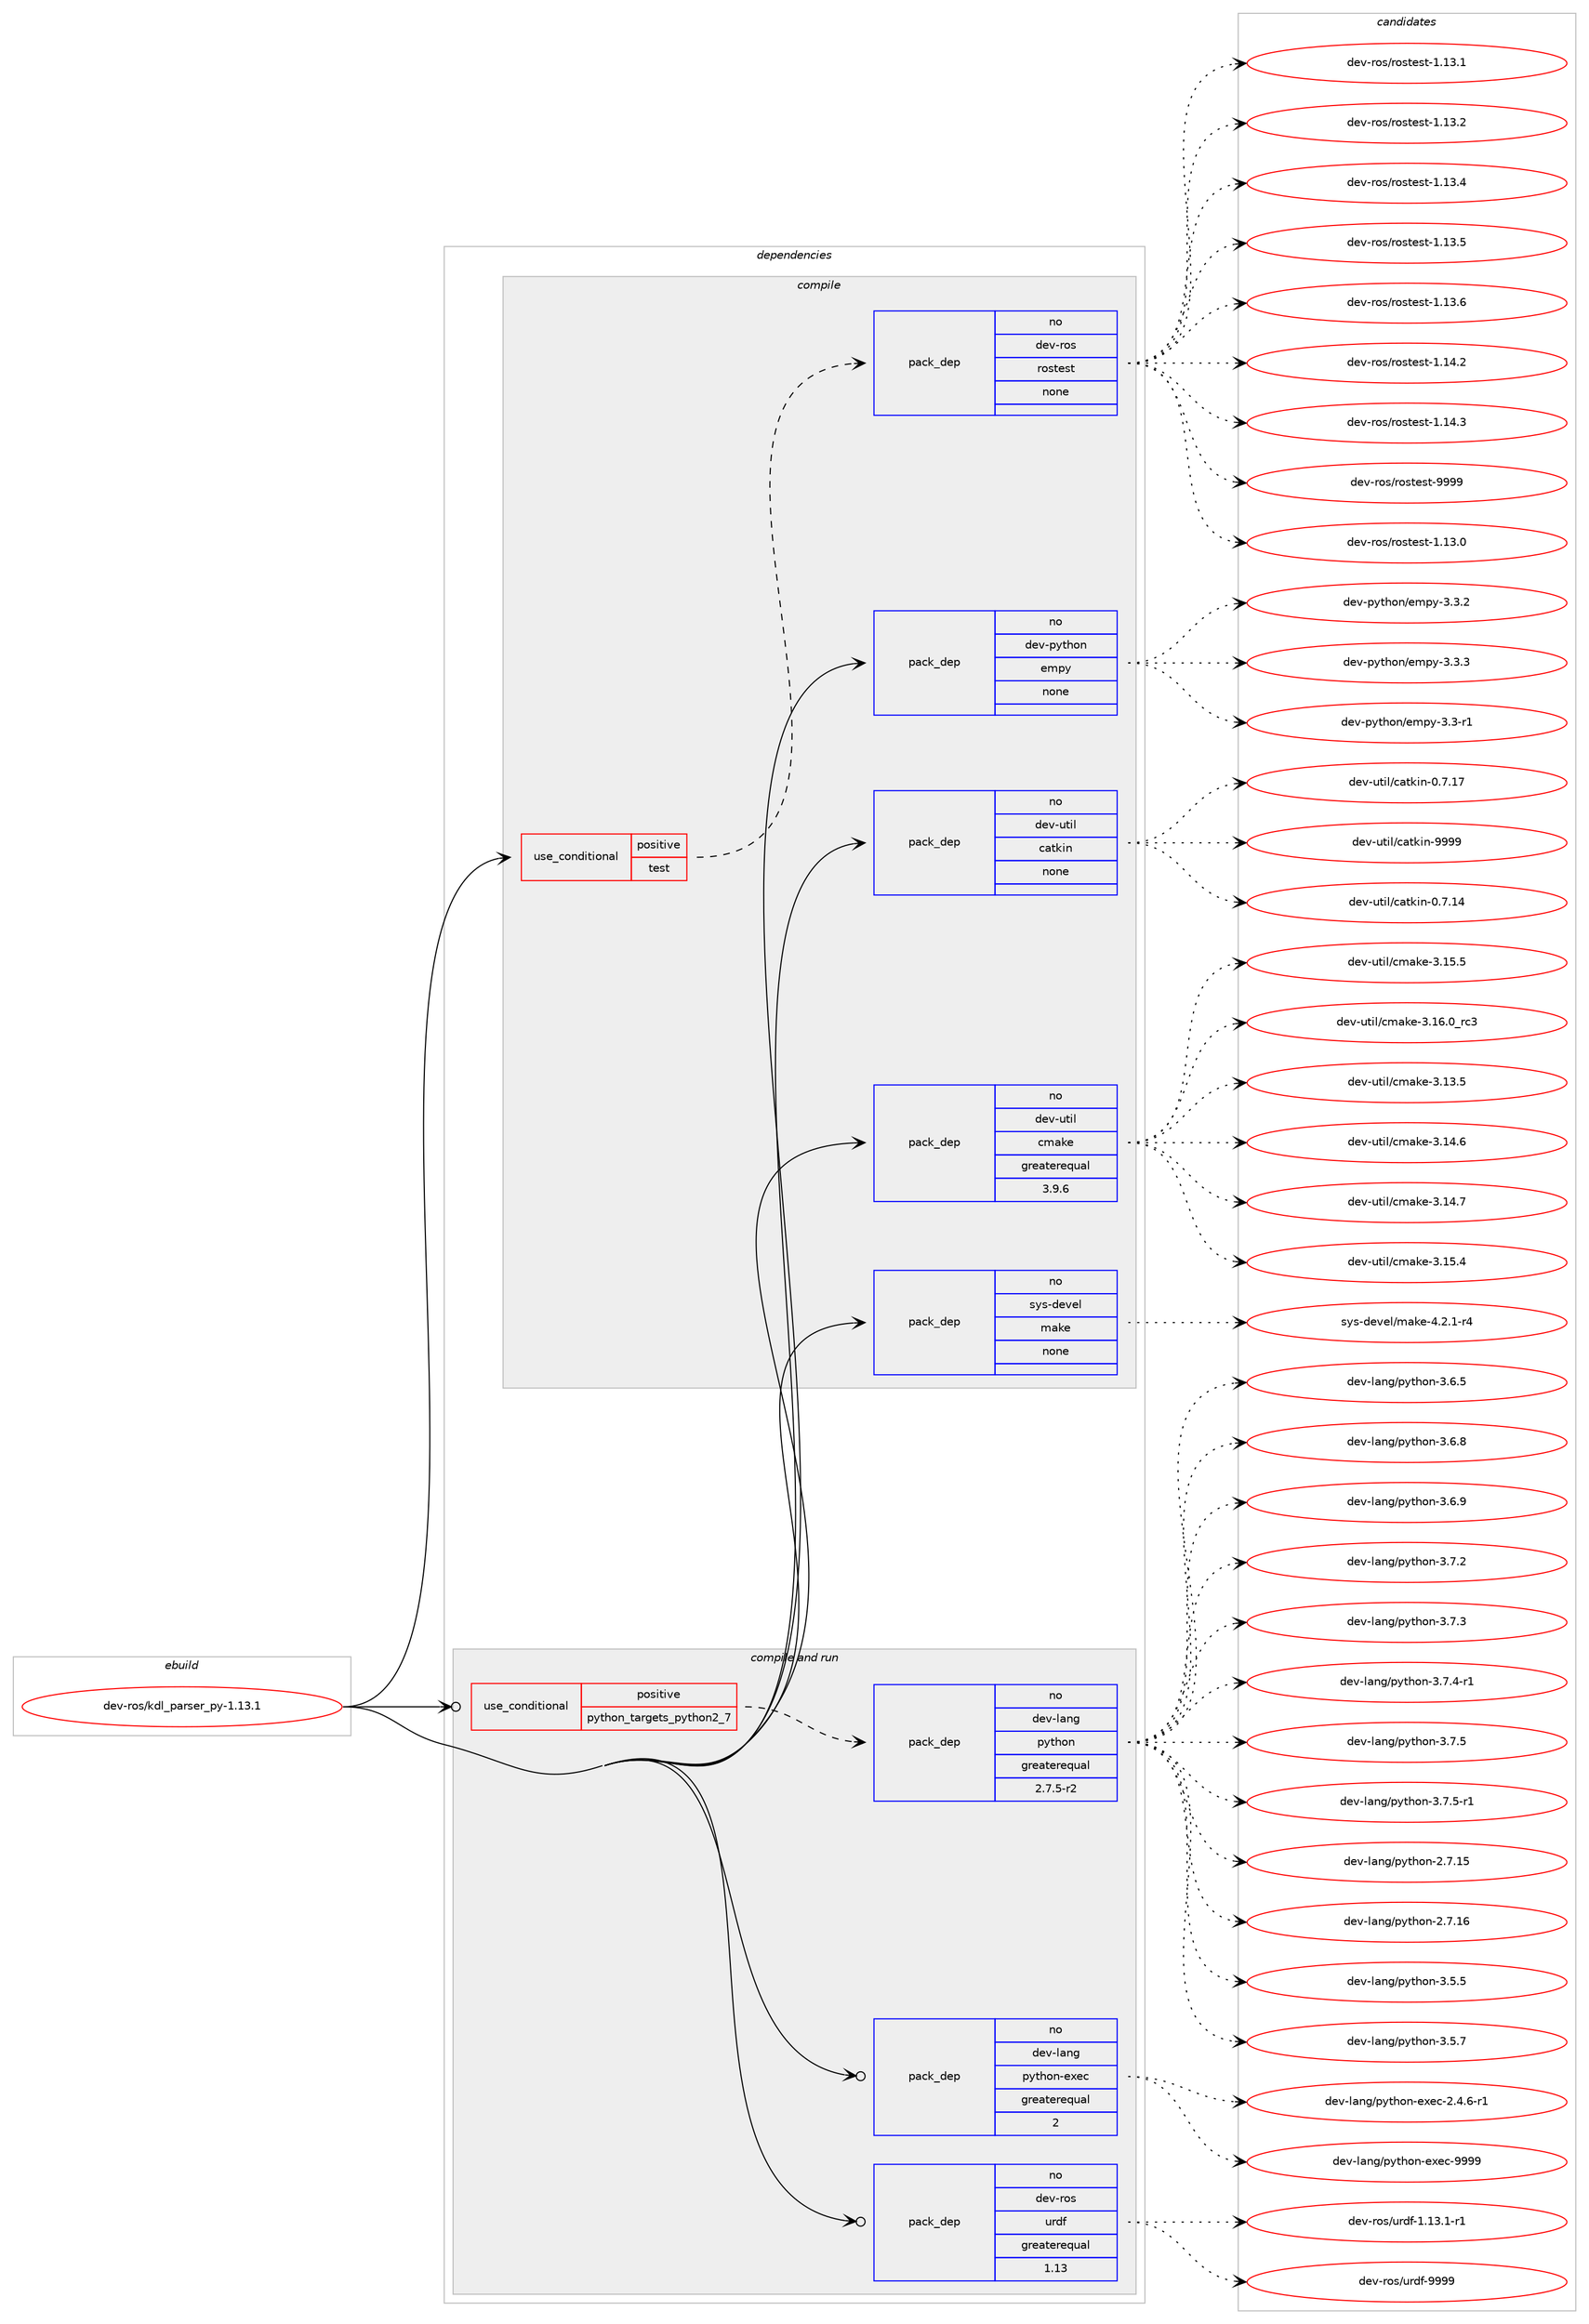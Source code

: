 digraph prolog {

# *************
# Graph options
# *************

newrank=true;
concentrate=true;
compound=true;
graph [rankdir=LR,fontname=Helvetica,fontsize=10,ranksep=1.5];#, ranksep=2.5, nodesep=0.2];
edge  [arrowhead=vee];
node  [fontname=Helvetica,fontsize=10];

# **********
# The ebuild
# **********

subgraph cluster_leftcol {
color=gray;
rank=same;
label=<<i>ebuild</i>>;
id [label="dev-ros/kdl_parser_py-1.13.1", color=red, width=4, href="../dev-ros/kdl_parser_py-1.13.1.svg"];
}

# ****************
# The dependencies
# ****************

subgraph cluster_midcol {
color=gray;
label=<<i>dependencies</i>>;
subgraph cluster_compile {
fillcolor="#eeeeee";
style=filled;
label=<<i>compile</i>>;
subgraph cond153654 {
dependency655151 [label=<<TABLE BORDER="0" CELLBORDER="1" CELLSPACING="0" CELLPADDING="4"><TR><TD ROWSPAN="3" CELLPADDING="10">use_conditional</TD></TR><TR><TD>positive</TD></TR><TR><TD>test</TD></TR></TABLE>>, shape=none, color=red];
subgraph pack489591 {
dependency655152 [label=<<TABLE BORDER="0" CELLBORDER="1" CELLSPACING="0" CELLPADDING="4" WIDTH="220"><TR><TD ROWSPAN="6" CELLPADDING="30">pack_dep</TD></TR><TR><TD WIDTH="110">no</TD></TR><TR><TD>dev-ros</TD></TR><TR><TD>rostest</TD></TR><TR><TD>none</TD></TR><TR><TD></TD></TR></TABLE>>, shape=none, color=blue];
}
dependency655151:e -> dependency655152:w [weight=20,style="dashed",arrowhead="vee"];
}
id:e -> dependency655151:w [weight=20,style="solid",arrowhead="vee"];
subgraph pack489592 {
dependency655153 [label=<<TABLE BORDER="0" CELLBORDER="1" CELLSPACING="0" CELLPADDING="4" WIDTH="220"><TR><TD ROWSPAN="6" CELLPADDING="30">pack_dep</TD></TR><TR><TD WIDTH="110">no</TD></TR><TR><TD>dev-python</TD></TR><TR><TD>empy</TD></TR><TR><TD>none</TD></TR><TR><TD></TD></TR></TABLE>>, shape=none, color=blue];
}
id:e -> dependency655153:w [weight=20,style="solid",arrowhead="vee"];
subgraph pack489593 {
dependency655154 [label=<<TABLE BORDER="0" CELLBORDER="1" CELLSPACING="0" CELLPADDING="4" WIDTH="220"><TR><TD ROWSPAN="6" CELLPADDING="30">pack_dep</TD></TR><TR><TD WIDTH="110">no</TD></TR><TR><TD>dev-util</TD></TR><TR><TD>catkin</TD></TR><TR><TD>none</TD></TR><TR><TD></TD></TR></TABLE>>, shape=none, color=blue];
}
id:e -> dependency655154:w [weight=20,style="solid",arrowhead="vee"];
subgraph pack489594 {
dependency655155 [label=<<TABLE BORDER="0" CELLBORDER="1" CELLSPACING="0" CELLPADDING="4" WIDTH="220"><TR><TD ROWSPAN="6" CELLPADDING="30">pack_dep</TD></TR><TR><TD WIDTH="110">no</TD></TR><TR><TD>dev-util</TD></TR><TR><TD>cmake</TD></TR><TR><TD>greaterequal</TD></TR><TR><TD>3.9.6</TD></TR></TABLE>>, shape=none, color=blue];
}
id:e -> dependency655155:w [weight=20,style="solid",arrowhead="vee"];
subgraph pack489595 {
dependency655156 [label=<<TABLE BORDER="0" CELLBORDER="1" CELLSPACING="0" CELLPADDING="4" WIDTH="220"><TR><TD ROWSPAN="6" CELLPADDING="30">pack_dep</TD></TR><TR><TD WIDTH="110">no</TD></TR><TR><TD>sys-devel</TD></TR><TR><TD>make</TD></TR><TR><TD>none</TD></TR><TR><TD></TD></TR></TABLE>>, shape=none, color=blue];
}
id:e -> dependency655156:w [weight=20,style="solid",arrowhead="vee"];
}
subgraph cluster_compileandrun {
fillcolor="#eeeeee";
style=filled;
label=<<i>compile and run</i>>;
subgraph cond153655 {
dependency655157 [label=<<TABLE BORDER="0" CELLBORDER="1" CELLSPACING="0" CELLPADDING="4"><TR><TD ROWSPAN="3" CELLPADDING="10">use_conditional</TD></TR><TR><TD>positive</TD></TR><TR><TD>python_targets_python2_7</TD></TR></TABLE>>, shape=none, color=red];
subgraph pack489596 {
dependency655158 [label=<<TABLE BORDER="0" CELLBORDER="1" CELLSPACING="0" CELLPADDING="4" WIDTH="220"><TR><TD ROWSPAN="6" CELLPADDING="30">pack_dep</TD></TR><TR><TD WIDTH="110">no</TD></TR><TR><TD>dev-lang</TD></TR><TR><TD>python</TD></TR><TR><TD>greaterequal</TD></TR><TR><TD>2.7.5-r2</TD></TR></TABLE>>, shape=none, color=blue];
}
dependency655157:e -> dependency655158:w [weight=20,style="dashed",arrowhead="vee"];
}
id:e -> dependency655157:w [weight=20,style="solid",arrowhead="odotvee"];
subgraph pack489597 {
dependency655159 [label=<<TABLE BORDER="0" CELLBORDER="1" CELLSPACING="0" CELLPADDING="4" WIDTH="220"><TR><TD ROWSPAN="6" CELLPADDING="30">pack_dep</TD></TR><TR><TD WIDTH="110">no</TD></TR><TR><TD>dev-lang</TD></TR><TR><TD>python-exec</TD></TR><TR><TD>greaterequal</TD></TR><TR><TD>2</TD></TR></TABLE>>, shape=none, color=blue];
}
id:e -> dependency655159:w [weight=20,style="solid",arrowhead="odotvee"];
subgraph pack489598 {
dependency655160 [label=<<TABLE BORDER="0" CELLBORDER="1" CELLSPACING="0" CELLPADDING="4" WIDTH="220"><TR><TD ROWSPAN="6" CELLPADDING="30">pack_dep</TD></TR><TR><TD WIDTH="110">no</TD></TR><TR><TD>dev-ros</TD></TR><TR><TD>urdf</TD></TR><TR><TD>greaterequal</TD></TR><TR><TD>1.13</TD></TR></TABLE>>, shape=none, color=blue];
}
id:e -> dependency655160:w [weight=20,style="solid",arrowhead="odotvee"];
}
subgraph cluster_run {
fillcolor="#eeeeee";
style=filled;
label=<<i>run</i>>;
}
}

# **************
# The candidates
# **************

subgraph cluster_choices {
rank=same;
color=gray;
label=<<i>candidates</i>>;

subgraph choice489591 {
color=black;
nodesep=1;
choice100101118451141111154711411111511610111511645494649514648 [label="dev-ros/rostest-1.13.0", color=red, width=4,href="../dev-ros/rostest-1.13.0.svg"];
choice100101118451141111154711411111511610111511645494649514649 [label="dev-ros/rostest-1.13.1", color=red, width=4,href="../dev-ros/rostest-1.13.1.svg"];
choice100101118451141111154711411111511610111511645494649514650 [label="dev-ros/rostest-1.13.2", color=red, width=4,href="../dev-ros/rostest-1.13.2.svg"];
choice100101118451141111154711411111511610111511645494649514652 [label="dev-ros/rostest-1.13.4", color=red, width=4,href="../dev-ros/rostest-1.13.4.svg"];
choice100101118451141111154711411111511610111511645494649514653 [label="dev-ros/rostest-1.13.5", color=red, width=4,href="../dev-ros/rostest-1.13.5.svg"];
choice100101118451141111154711411111511610111511645494649514654 [label="dev-ros/rostest-1.13.6", color=red, width=4,href="../dev-ros/rostest-1.13.6.svg"];
choice100101118451141111154711411111511610111511645494649524650 [label="dev-ros/rostest-1.14.2", color=red, width=4,href="../dev-ros/rostest-1.14.2.svg"];
choice100101118451141111154711411111511610111511645494649524651 [label="dev-ros/rostest-1.14.3", color=red, width=4,href="../dev-ros/rostest-1.14.3.svg"];
choice10010111845114111115471141111151161011151164557575757 [label="dev-ros/rostest-9999", color=red, width=4,href="../dev-ros/rostest-9999.svg"];
dependency655152:e -> choice100101118451141111154711411111511610111511645494649514648:w [style=dotted,weight="100"];
dependency655152:e -> choice100101118451141111154711411111511610111511645494649514649:w [style=dotted,weight="100"];
dependency655152:e -> choice100101118451141111154711411111511610111511645494649514650:w [style=dotted,weight="100"];
dependency655152:e -> choice100101118451141111154711411111511610111511645494649514652:w [style=dotted,weight="100"];
dependency655152:e -> choice100101118451141111154711411111511610111511645494649514653:w [style=dotted,weight="100"];
dependency655152:e -> choice100101118451141111154711411111511610111511645494649514654:w [style=dotted,weight="100"];
dependency655152:e -> choice100101118451141111154711411111511610111511645494649524650:w [style=dotted,weight="100"];
dependency655152:e -> choice100101118451141111154711411111511610111511645494649524651:w [style=dotted,weight="100"];
dependency655152:e -> choice10010111845114111115471141111151161011151164557575757:w [style=dotted,weight="100"];
}
subgraph choice489592 {
color=black;
nodesep=1;
choice1001011184511212111610411111047101109112121455146514511449 [label="dev-python/empy-3.3-r1", color=red, width=4,href="../dev-python/empy-3.3-r1.svg"];
choice1001011184511212111610411111047101109112121455146514650 [label="dev-python/empy-3.3.2", color=red, width=4,href="../dev-python/empy-3.3.2.svg"];
choice1001011184511212111610411111047101109112121455146514651 [label="dev-python/empy-3.3.3", color=red, width=4,href="../dev-python/empy-3.3.3.svg"];
dependency655153:e -> choice1001011184511212111610411111047101109112121455146514511449:w [style=dotted,weight="100"];
dependency655153:e -> choice1001011184511212111610411111047101109112121455146514650:w [style=dotted,weight="100"];
dependency655153:e -> choice1001011184511212111610411111047101109112121455146514651:w [style=dotted,weight="100"];
}
subgraph choice489593 {
color=black;
nodesep=1;
choice1001011184511711610510847999711610710511045484655464952 [label="dev-util/catkin-0.7.14", color=red, width=4,href="../dev-util/catkin-0.7.14.svg"];
choice1001011184511711610510847999711610710511045484655464955 [label="dev-util/catkin-0.7.17", color=red, width=4,href="../dev-util/catkin-0.7.17.svg"];
choice100101118451171161051084799971161071051104557575757 [label="dev-util/catkin-9999", color=red, width=4,href="../dev-util/catkin-9999.svg"];
dependency655154:e -> choice1001011184511711610510847999711610710511045484655464952:w [style=dotted,weight="100"];
dependency655154:e -> choice1001011184511711610510847999711610710511045484655464955:w [style=dotted,weight="100"];
dependency655154:e -> choice100101118451171161051084799971161071051104557575757:w [style=dotted,weight="100"];
}
subgraph choice489594 {
color=black;
nodesep=1;
choice1001011184511711610510847991099710710145514649514653 [label="dev-util/cmake-3.13.5", color=red, width=4,href="../dev-util/cmake-3.13.5.svg"];
choice1001011184511711610510847991099710710145514649524654 [label="dev-util/cmake-3.14.6", color=red, width=4,href="../dev-util/cmake-3.14.6.svg"];
choice1001011184511711610510847991099710710145514649524655 [label="dev-util/cmake-3.14.7", color=red, width=4,href="../dev-util/cmake-3.14.7.svg"];
choice1001011184511711610510847991099710710145514649534652 [label="dev-util/cmake-3.15.4", color=red, width=4,href="../dev-util/cmake-3.15.4.svg"];
choice1001011184511711610510847991099710710145514649534653 [label="dev-util/cmake-3.15.5", color=red, width=4,href="../dev-util/cmake-3.15.5.svg"];
choice1001011184511711610510847991099710710145514649544648951149951 [label="dev-util/cmake-3.16.0_rc3", color=red, width=4,href="../dev-util/cmake-3.16.0_rc3.svg"];
dependency655155:e -> choice1001011184511711610510847991099710710145514649514653:w [style=dotted,weight="100"];
dependency655155:e -> choice1001011184511711610510847991099710710145514649524654:w [style=dotted,weight="100"];
dependency655155:e -> choice1001011184511711610510847991099710710145514649524655:w [style=dotted,weight="100"];
dependency655155:e -> choice1001011184511711610510847991099710710145514649534652:w [style=dotted,weight="100"];
dependency655155:e -> choice1001011184511711610510847991099710710145514649534653:w [style=dotted,weight="100"];
dependency655155:e -> choice1001011184511711610510847991099710710145514649544648951149951:w [style=dotted,weight="100"];
}
subgraph choice489595 {
color=black;
nodesep=1;
choice1151211154510010111810110847109971071014552465046494511452 [label="sys-devel/make-4.2.1-r4", color=red, width=4,href="../sys-devel/make-4.2.1-r4.svg"];
dependency655156:e -> choice1151211154510010111810110847109971071014552465046494511452:w [style=dotted,weight="100"];
}
subgraph choice489596 {
color=black;
nodesep=1;
choice10010111845108971101034711212111610411111045504655464953 [label="dev-lang/python-2.7.15", color=red, width=4,href="../dev-lang/python-2.7.15.svg"];
choice10010111845108971101034711212111610411111045504655464954 [label="dev-lang/python-2.7.16", color=red, width=4,href="../dev-lang/python-2.7.16.svg"];
choice100101118451089711010347112121116104111110455146534653 [label="dev-lang/python-3.5.5", color=red, width=4,href="../dev-lang/python-3.5.5.svg"];
choice100101118451089711010347112121116104111110455146534655 [label="dev-lang/python-3.5.7", color=red, width=4,href="../dev-lang/python-3.5.7.svg"];
choice100101118451089711010347112121116104111110455146544653 [label="dev-lang/python-3.6.5", color=red, width=4,href="../dev-lang/python-3.6.5.svg"];
choice100101118451089711010347112121116104111110455146544656 [label="dev-lang/python-3.6.8", color=red, width=4,href="../dev-lang/python-3.6.8.svg"];
choice100101118451089711010347112121116104111110455146544657 [label="dev-lang/python-3.6.9", color=red, width=4,href="../dev-lang/python-3.6.9.svg"];
choice100101118451089711010347112121116104111110455146554650 [label="dev-lang/python-3.7.2", color=red, width=4,href="../dev-lang/python-3.7.2.svg"];
choice100101118451089711010347112121116104111110455146554651 [label="dev-lang/python-3.7.3", color=red, width=4,href="../dev-lang/python-3.7.3.svg"];
choice1001011184510897110103471121211161041111104551465546524511449 [label="dev-lang/python-3.7.4-r1", color=red, width=4,href="../dev-lang/python-3.7.4-r1.svg"];
choice100101118451089711010347112121116104111110455146554653 [label="dev-lang/python-3.7.5", color=red, width=4,href="../dev-lang/python-3.7.5.svg"];
choice1001011184510897110103471121211161041111104551465546534511449 [label="dev-lang/python-3.7.5-r1", color=red, width=4,href="../dev-lang/python-3.7.5-r1.svg"];
dependency655158:e -> choice10010111845108971101034711212111610411111045504655464953:w [style=dotted,weight="100"];
dependency655158:e -> choice10010111845108971101034711212111610411111045504655464954:w [style=dotted,weight="100"];
dependency655158:e -> choice100101118451089711010347112121116104111110455146534653:w [style=dotted,weight="100"];
dependency655158:e -> choice100101118451089711010347112121116104111110455146534655:w [style=dotted,weight="100"];
dependency655158:e -> choice100101118451089711010347112121116104111110455146544653:w [style=dotted,weight="100"];
dependency655158:e -> choice100101118451089711010347112121116104111110455146544656:w [style=dotted,weight="100"];
dependency655158:e -> choice100101118451089711010347112121116104111110455146544657:w [style=dotted,weight="100"];
dependency655158:e -> choice100101118451089711010347112121116104111110455146554650:w [style=dotted,weight="100"];
dependency655158:e -> choice100101118451089711010347112121116104111110455146554651:w [style=dotted,weight="100"];
dependency655158:e -> choice1001011184510897110103471121211161041111104551465546524511449:w [style=dotted,weight="100"];
dependency655158:e -> choice100101118451089711010347112121116104111110455146554653:w [style=dotted,weight="100"];
dependency655158:e -> choice1001011184510897110103471121211161041111104551465546534511449:w [style=dotted,weight="100"];
}
subgraph choice489597 {
color=black;
nodesep=1;
choice10010111845108971101034711212111610411111045101120101994550465246544511449 [label="dev-lang/python-exec-2.4.6-r1", color=red, width=4,href="../dev-lang/python-exec-2.4.6-r1.svg"];
choice10010111845108971101034711212111610411111045101120101994557575757 [label="dev-lang/python-exec-9999", color=red, width=4,href="../dev-lang/python-exec-9999.svg"];
dependency655159:e -> choice10010111845108971101034711212111610411111045101120101994550465246544511449:w [style=dotted,weight="100"];
dependency655159:e -> choice10010111845108971101034711212111610411111045101120101994557575757:w [style=dotted,weight="100"];
}
subgraph choice489598 {
color=black;
nodesep=1;
choice1001011184511411111547117114100102454946495146494511449 [label="dev-ros/urdf-1.13.1-r1", color=red, width=4,href="../dev-ros/urdf-1.13.1-r1.svg"];
choice10010111845114111115471171141001024557575757 [label="dev-ros/urdf-9999", color=red, width=4,href="../dev-ros/urdf-9999.svg"];
dependency655160:e -> choice1001011184511411111547117114100102454946495146494511449:w [style=dotted,weight="100"];
dependency655160:e -> choice10010111845114111115471171141001024557575757:w [style=dotted,weight="100"];
}
}

}

